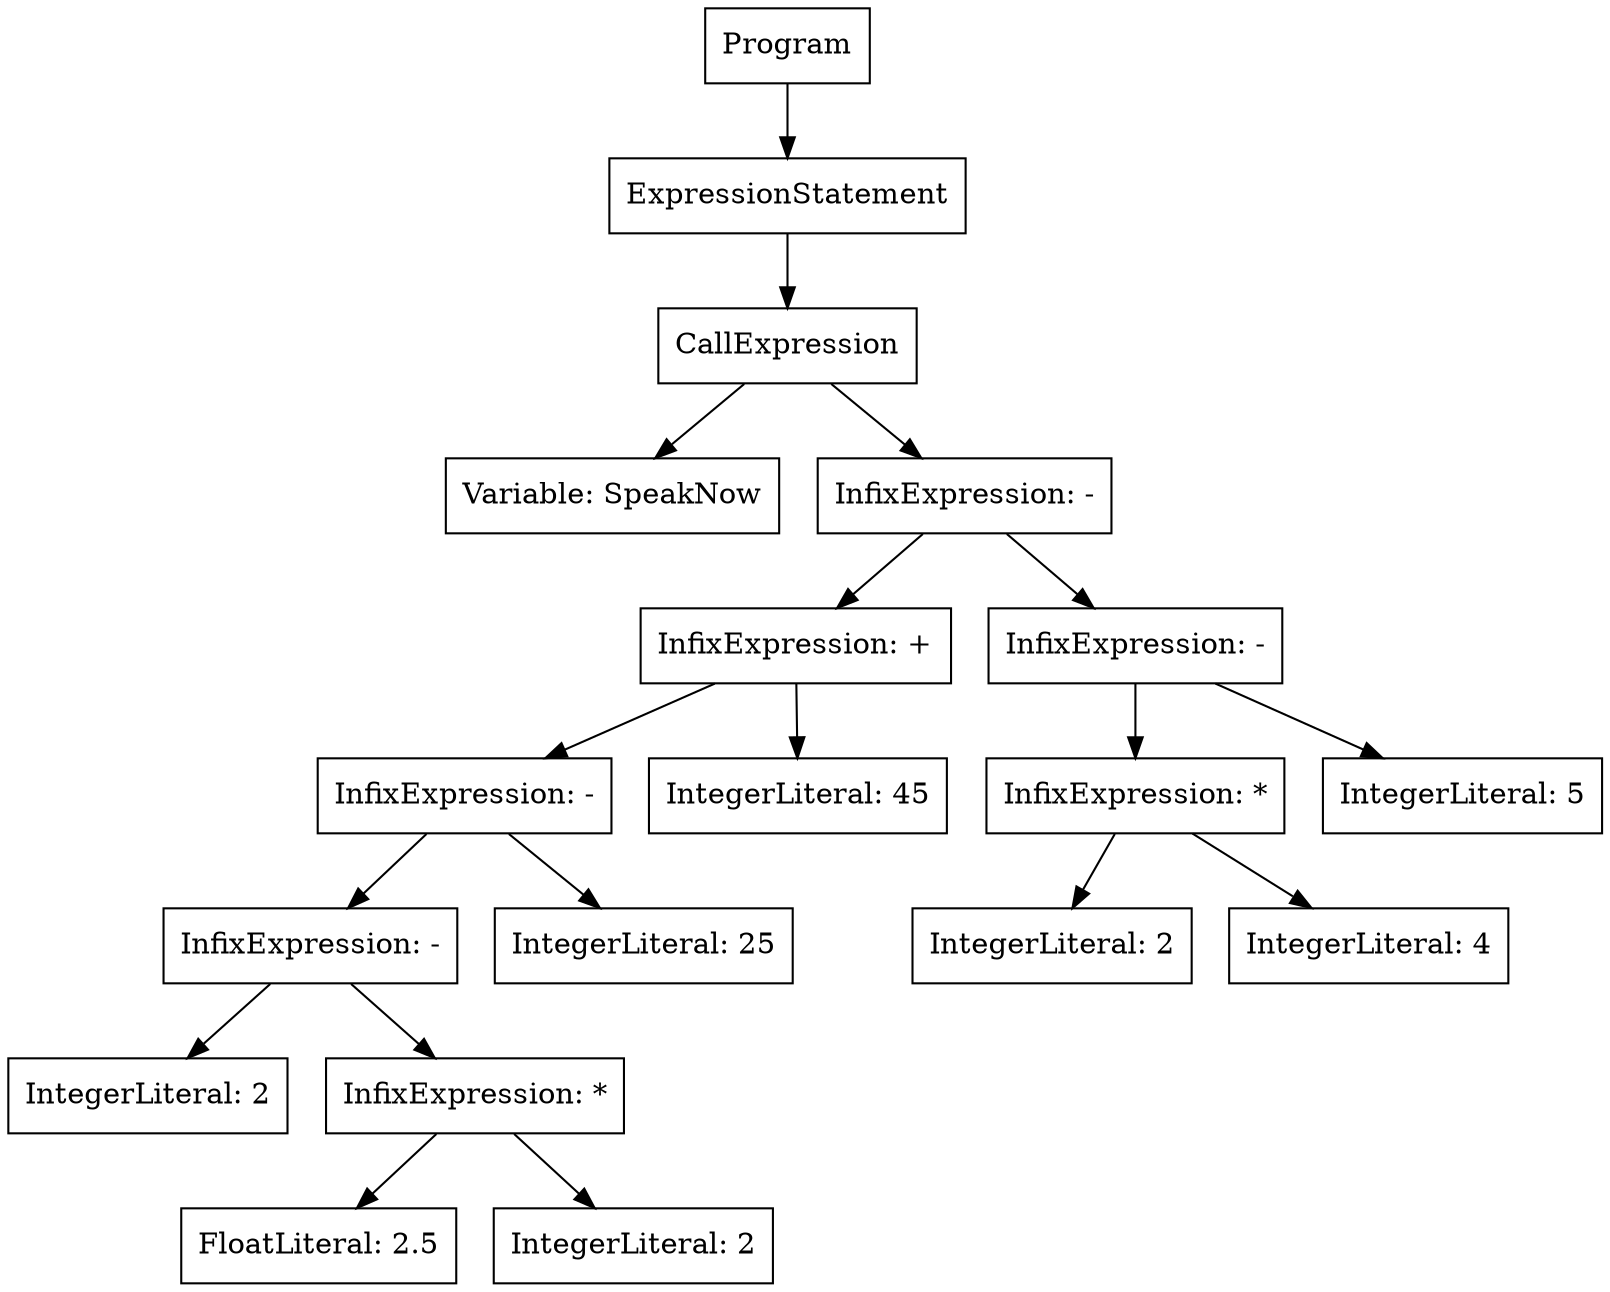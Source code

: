 digraph AST {
  node [shape=box];
Node1 [label="Program"];
Node2 [label="ExpressionStatement"];
Node3 [label="CallExpression"];
Node4 [label="Variable: SpeakNow"];
Node3 -> Node4;
Node5 [label="InfixExpression: -"];
Node6 [label="InfixExpression: +"];
Node7 [label="InfixExpression: -"];
Node8 [label="InfixExpression: -"];
Node9 [label="IntegerLiteral: 2"];
Node8 -> Node9;
Node10 [label="InfixExpression: *"];
Node11 [label="FloatLiteral: 2.5"];
Node10 -> Node11;
Node12 [label="IntegerLiteral: 2"];
Node10 -> Node12;
Node8 -> Node10;
Node7 -> Node8;
Node13 [label="IntegerLiteral: 25"];
Node7 -> Node13;
Node6 -> Node7;
Node14 [label="IntegerLiteral: 45"];
Node6 -> Node14;
Node5 -> Node6;
Node15 [label="InfixExpression: -"];
Node16 [label="InfixExpression: *"];
Node17 [label="IntegerLiteral: 2"];
Node16 -> Node17;
Node18 [label="IntegerLiteral: 4"];
Node16 -> Node18;
Node15 -> Node16;
Node19 [label="IntegerLiteral: 5"];
Node15 -> Node19;
Node5 -> Node15;
Node3 -> Node5;
Node2 -> Node3;
Node1 -> Node2;
}
